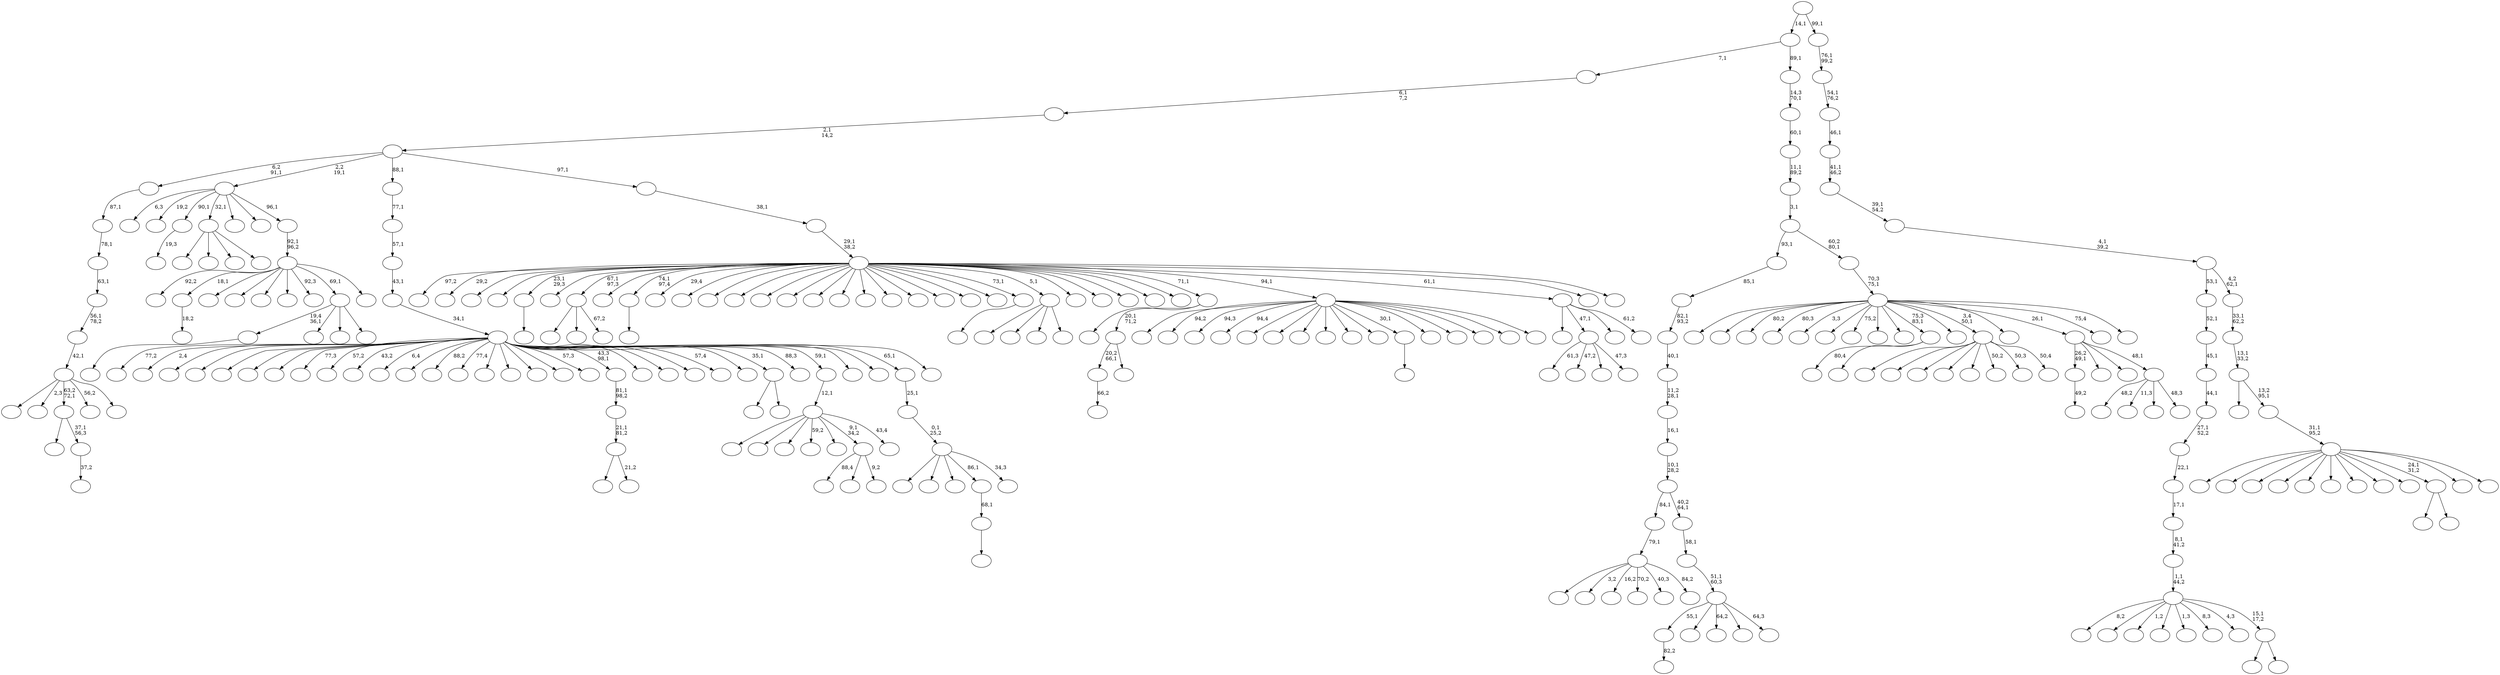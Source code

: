 digraph T {
	300 [label=""]
	299 [label=""]
	298 [label=""]
	297 [label=""]
	296 [label=""]
	295 [label=""]
	294 [label=""]
	293 [label=""]
	292 [label=""]
	291 [label=""]
	290 [label=""]
	289 [label=""]
	288 [label=""]
	287 [label=""]
	286 [label=""]
	285 [label=""]
	284 [label=""]
	283 [label=""]
	282 [label=""]
	281 [label=""]
	280 [label=""]
	279 [label=""]
	278 [label=""]
	277 [label=""]
	276 [label=""]
	275 [label=""]
	274 [label=""]
	273 [label=""]
	272 [label=""]
	271 [label=""]
	270 [label=""]
	269 [label=""]
	268 [label=""]
	267 [label=""]
	266 [label=""]
	265 [label=""]
	264 [label=""]
	263 [label=""]
	262 [label=""]
	261 [label=""]
	260 [label=""]
	259 [label=""]
	258 [label=""]
	257 [label=""]
	256 [label=""]
	255 [label=""]
	254 [label=""]
	253 [label=""]
	252 [label=""]
	251 [label=""]
	250 [label=""]
	249 [label=""]
	248 [label=""]
	247 [label=""]
	246 [label=""]
	245 [label=""]
	244 [label=""]
	243 [label=""]
	242 [label=""]
	241 [label=""]
	240 [label=""]
	239 [label=""]
	238 [label=""]
	237 [label=""]
	236 [label=""]
	235 [label=""]
	234 [label=""]
	233 [label=""]
	232 [label=""]
	231 [label=""]
	230 [label=""]
	229 [label=""]
	228 [label=""]
	227 [label=""]
	226 [label=""]
	225 [label=""]
	224 [label=""]
	223 [label=""]
	222 [label=""]
	221 [label=""]
	220 [label=""]
	219 [label=""]
	218 [label=""]
	217 [label=""]
	216 [label=""]
	215 [label=""]
	214 [label=""]
	213 [label=""]
	212 [label=""]
	211 [label=""]
	210 [label=""]
	209 [label=""]
	208 [label=""]
	207 [label=""]
	206 [label=""]
	205 [label=""]
	204 [label=""]
	203 [label=""]
	202 [label=""]
	201 [label=""]
	200 [label=""]
	199 [label=""]
	198 [label=""]
	197 [label=""]
	196 [label=""]
	195 [label=""]
	194 [label=""]
	193 [label=""]
	192 [label=""]
	191 [label=""]
	190 [label=""]
	189 [label=""]
	188 [label=""]
	187 [label=""]
	186 [label=""]
	185 [label=""]
	184 [label=""]
	183 [label=""]
	182 [label=""]
	181 [label=""]
	180 [label=""]
	179 [label=""]
	178 [label=""]
	177 [label=""]
	176 [label=""]
	175 [label=""]
	174 [label=""]
	173 [label=""]
	172 [label=""]
	171 [label=""]
	170 [label=""]
	169 [label=""]
	168 [label=""]
	167 [label=""]
	166 [label=""]
	165 [label=""]
	164 [label=""]
	163 [label=""]
	162 [label=""]
	161 [label=""]
	160 [label=""]
	159 [label=""]
	158 [label=""]
	157 [label=""]
	156 [label=""]
	155 [label=""]
	154 [label=""]
	153 [label=""]
	152 [label=""]
	151 [label=""]
	150 [label=""]
	149 [label=""]
	148 [label=""]
	147 [label=""]
	146 [label=""]
	145 [label=""]
	144 [label=""]
	143 [label=""]
	142 [label=""]
	141 [label=""]
	140 [label=""]
	139 [label=""]
	138 [label=""]
	137 [label=""]
	136 [label=""]
	135 [label=""]
	134 [label=""]
	133 [label=""]
	132 [label=""]
	131 [label=""]
	130 [label=""]
	129 [label=""]
	128 [label=""]
	127 [label=""]
	126 [label=""]
	125 [label=""]
	124 [label=""]
	123 [label=""]
	122 [label=""]
	121 [label=""]
	120 [label=""]
	119 [label=""]
	118 [label=""]
	117 [label=""]
	116 [label=""]
	115 [label=""]
	114 [label=""]
	113 [label=""]
	112 [label=""]
	111 [label=""]
	110 [label=""]
	109 [label=""]
	108 [label=""]
	107 [label=""]
	106 [label=""]
	105 [label=""]
	104 [label=""]
	103 [label=""]
	102 [label=""]
	101 [label=""]
	100 [label=""]
	99 [label=""]
	98 [label=""]
	97 [label=""]
	96 [label=""]
	95 [label=""]
	94 [label=""]
	93 [label=""]
	92 [label=""]
	91 [label=""]
	90 [label=""]
	89 [label=""]
	88 [label=""]
	87 [label=""]
	86 [label=""]
	85 [label=""]
	84 [label=""]
	83 [label=""]
	82 [label=""]
	81 [label=""]
	80 [label=""]
	79 [label=""]
	78 [label=""]
	77 [label=""]
	76 [label=""]
	75 [label=""]
	74 [label=""]
	73 [label=""]
	72 [label=""]
	71 [label=""]
	70 [label=""]
	69 [label=""]
	68 [label=""]
	67 [label=""]
	66 [label=""]
	65 [label=""]
	64 [label=""]
	63 [label=""]
	62 [label=""]
	61 [label=""]
	60 [label=""]
	59 [label=""]
	58 [label=""]
	57 [label=""]
	56 [label=""]
	55 [label=""]
	54 [label=""]
	53 [label=""]
	52 [label=""]
	51 [label=""]
	50 [label=""]
	49 [label=""]
	48 [label=""]
	47 [label=""]
	46 [label=""]
	45 [label=""]
	44 [label=""]
	43 [label=""]
	42 [label=""]
	41 [label=""]
	40 [label=""]
	39 [label=""]
	38 [label=""]
	37 [label=""]
	36 [label=""]
	35 [label=""]
	34 [label=""]
	33 [label=""]
	32 [label=""]
	31 [label=""]
	30 [label=""]
	29 [label=""]
	28 [label=""]
	27 [label=""]
	26 [label=""]
	25 [label=""]
	24 [label=""]
	23 [label=""]
	22 [label=""]
	21 [label=""]
	20 [label=""]
	19 [label=""]
	18 [label=""]
	17 [label=""]
	16 [label=""]
	15 [label=""]
	14 [label=""]
	13 [label=""]
	12 [label=""]
	11 [label=""]
	10 [label=""]
	9 [label=""]
	8 [label=""]
	7 [label=""]
	6 [label=""]
	5 [label=""]
	4 [label=""]
	3 [label=""]
	2 [label=""]
	1 [label=""]
	0 [label=""]
	279 -> 280 [label=""]
	272 -> 273 [label="49,2"]
	270 -> 271 [label="18,2"]
	266 -> 267 [label="82,2"]
	255 -> 275 [label=""]
	255 -> 259 [label=""]
	255 -> 256 [label="67,2"]
	241 -> 242 [label=""]
	231 -> 232 [label=""]
	215 -> 216 [label=""]
	187 -> 188 [label="66,2"]
	172 -> 173 [label="19,3"]
	167 -> 168 [label=""]
	165 -> 277 [label=""]
	165 -> 166 [label="21,2"]
	164 -> 165 [label="21,1\n81,2"]
	163 -> 164 [label="81,1\n98,2"]
	159 -> 262 [label=""]
	159 -> 189 [label=""]
	159 -> 181 [label=""]
	159 -> 160 [label=""]
	156 -> 282 [label=""]
	156 -> 257 [label=""]
	156 -> 196 [label=""]
	156 -> 157 [label=""]
	145 -> 146 [label="37,2"]
	144 -> 300 [label=""]
	144 -> 145 [label="37,1\n56,3"]
	128 -> 187 [label="20,2\n66,1"]
	128 -> 129 [label=""]
	127 -> 158 [label=""]
	127 -> 128 [label="20,1\n71,2"]
	121 -> 269 [label=""]
	121 -> 122 [label=""]
	117 -> 221 [label="80,4"]
	117 -> 118 [label=""]
	112 -> 297 [label=""]
	112 -> 249 [label="3,2"]
	112 -> 219 [label="16,2"]
	112 -> 218 [label="70,2"]
	112 -> 137 [label="40,3"]
	112 -> 113 [label="84,2"]
	111 -> 112 [label="79,1"]
	109 -> 281 [label="88,4"]
	109 -> 253 [label=""]
	109 -> 110 [label="9,2"]
	107 -> 293 [label="61,3"]
	107 -> 289 [label="47,2"]
	107 -> 115 [label=""]
	107 -> 108 [label="47,3"]
	103 -> 231 [label="19,4\n36,1"]
	103 -> 211 [label=""]
	103 -> 161 [label=""]
	103 -> 104 [label=""]
	96 -> 223 [label=""]
	96 -> 200 [label="2,3"]
	96 -> 144 [label="63,2\n72,1"]
	96 -> 131 [label="56,2"]
	96 -> 97 [label=""]
	95 -> 96 [label="42,1"]
	94 -> 95 [label="56,1\n78,2"]
	93 -> 94 [label="63,1"]
	92 -> 93 [label="78,1"]
	91 -> 92 [label="87,1"]
	89 -> 291 [label=""]
	89 -> 268 [label=""]
	89 -> 237 [label=""]
	89 -> 233 [label=""]
	89 -> 212 [label=""]
	89 -> 175 [label="50,2"]
	89 -> 119 [label="50,3"]
	89 -> 90 [label="50,4"]
	87 -> 266 [label="55,1"]
	87 -> 224 [label=""]
	87 -> 185 [label="64,2"]
	87 -> 150 [label=""]
	87 -> 88 [label="64,3"]
	86 -> 87 [label="51,1\n60,3"]
	85 -> 86 [label="58,1"]
	84 -> 111 [label="84,1"]
	84 -> 85 [label="40,2\n64,1"]
	83 -> 84 [label="10,1\n28,2"]
	82 -> 83 [label="16,1"]
	81 -> 82 [label="11,2\n28,1"]
	80 -> 81 [label="40,1"]
	79 -> 80 [label="82,1\n93,2"]
	78 -> 79 [label="85,1"]
	76 -> 263 [label=""]
	76 -> 236 [label=""]
	76 -> 204 [label=""]
	76 -> 141 [label="59,2"]
	76 -> 116 [label=""]
	76 -> 109 [label="9,1\n34,2"]
	76 -> 77 [label="43,4"]
	75 -> 76 [label="12,1"]
	73 -> 74 [label=""]
	72 -> 73 [label="68,1"]
	69 -> 285 [label=""]
	69 -> 265 [label="94,2"]
	69 -> 264 [label="94,3"]
	69 -> 261 [label="94,4"]
	69 -> 251 [label=""]
	69 -> 248 [label=""]
	69 -> 246 [label=""]
	69 -> 243 [label=""]
	69 -> 227 [label=""]
	69 -> 222 [label=""]
	69 -> 215 [label="30,1"]
	69 -> 190 [label=""]
	69 -> 136 [label=""]
	69 -> 120 [label=""]
	69 -> 101 [label=""]
	69 -> 70 [label=""]
	63 -> 274 [label="48,2"]
	63 -> 228 [label="11,3"]
	63 -> 149 [label=""]
	63 -> 64 [label="48,3"]
	62 -> 272 [label="26,2\n49,1"]
	62 -> 195 [label=""]
	62 -> 178 [label=""]
	62 -> 63 [label="48,1"]
	60 -> 278 [label="92,2"]
	60 -> 270 [label="18,1"]
	60 -> 214 [label=""]
	60 -> 209 [label=""]
	60 -> 183 [label=""]
	60 -> 152 [label=""]
	60 -> 134 [label="92,3"]
	60 -> 103 [label="69,1"]
	60 -> 61 [label=""]
	59 -> 60 [label="92,1\n96,2"]
	58 -> 199 [label="6,3"]
	58 -> 197 [label="19,2"]
	58 -> 172 [label="90,1"]
	58 -> 156 [label="32,1"]
	58 -> 148 [label=""]
	58 -> 123 [label=""]
	58 -> 59 [label="96,1"]
	56 -> 194 [label=""]
	56 -> 162 [label=""]
	56 -> 126 [label=""]
	56 -> 72 [label="86,1"]
	56 -> 57 [label="34,3"]
	55 -> 56 [label="0,1\n25,2"]
	54 -> 55 [label="25,1"]
	52 -> 205 [label=""]
	52 -> 53 [label=""]
	51 -> 283 [label="8,2"]
	51 -> 252 [label=""]
	51 -> 229 [label="1,2"]
	51 -> 213 [label=""]
	51 -> 143 [label="1,3"]
	51 -> 105 [label="8,3"]
	51 -> 100 [label="4,3"]
	51 -> 52 [label="15,1\n17,2"]
	50 -> 51 [label="1,1\n44,2"]
	49 -> 50 [label="8,1\n41,2"]
	48 -> 49 [label="17,1"]
	47 -> 48 [label="22,1"]
	46 -> 47 [label="27,1\n52,2"]
	45 -> 46 [label="44,1"]
	44 -> 45 [label="45,1"]
	43 -> 44 [label="52,1"]
	41 -> 124 [label=""]
	41 -> 107 [label="47,1"]
	41 -> 106 [label=""]
	41 -> 42 [label="61,2"]
	39 -> 299 [label="77,2"]
	39 -> 298 [label="2,4"]
	39 -> 296 [label=""]
	39 -> 295 [label=""]
	39 -> 294 [label=""]
	39 -> 290 [label=""]
	39 -> 286 [label=""]
	39 -> 245 [label="77,3"]
	39 -> 244 [label="57,2"]
	39 -> 220 [label="43,2"]
	39 -> 206 [label="6,4"]
	39 -> 202 [label=""]
	39 -> 201 [label="88,2"]
	39 -> 193 [label="77,4"]
	39 -> 186 [label=""]
	39 -> 180 [label=""]
	39 -> 177 [label=""]
	39 -> 176 [label=""]
	39 -> 170 [label="57,3"]
	39 -> 163 [label="43,3\n98,1"]
	39 -> 147 [label=""]
	39 -> 140 [label=""]
	39 -> 133 [label=""]
	39 -> 132 [label="57,4"]
	39 -> 130 [label=""]
	39 -> 121 [label="35,1"]
	39 -> 114 [label="88,3"]
	39 -> 75 [label="59,1"]
	39 -> 71 [label=""]
	39 -> 68 [label=""]
	39 -> 54 [label="65,1"]
	39 -> 40 [label=""]
	38 -> 39 [label="34,1"]
	37 -> 38 [label="43,1"]
	36 -> 37 [label="57,1"]
	35 -> 36 [label="77,1"]
	32 -> 225 [label=""]
	32 -> 33 [label=""]
	29 -> 292 [label="97,2"]
	29 -> 288 [label="29,2"]
	29 -> 287 [label=""]
	29 -> 284 [label=""]
	29 -> 279 [label="23,1\n29,3"]
	29 -> 276 [label=""]
	29 -> 255 [label="67,1\n97,3"]
	29 -> 250 [label=""]
	29 -> 241 [label="74,1\n97,4"]
	29 -> 238 [label="29,4"]
	29 -> 235 [label=""]
	29 -> 230 [label=""]
	29 -> 217 [label=""]
	29 -> 208 [label=""]
	29 -> 207 [label=""]
	29 -> 198 [label=""]
	29 -> 192 [label=""]
	29 -> 184 [label=""]
	29 -> 182 [label=""]
	29 -> 179 [label=""]
	29 -> 174 [label=""]
	29 -> 171 [label=""]
	29 -> 169 [label=""]
	29 -> 167 [label="73,1"]
	29 -> 159 [label="5,1"]
	29 -> 154 [label=""]
	29 -> 153 [label=""]
	29 -> 142 [label=""]
	29 -> 139 [label=""]
	29 -> 138 [label=""]
	29 -> 127 [label="71,1"]
	29 -> 69 [label="94,1"]
	29 -> 41 [label="61,1"]
	29 -> 31 [label=""]
	29 -> 30 [label=""]
	28 -> 29 [label="29,1\n38,2"]
	27 -> 28 [label="38,1"]
	26 -> 91 [label="6,2\n91,1"]
	26 -> 58 [label="2,2\n19,1"]
	26 -> 35 [label="88,1"]
	26 -> 27 [label="97,1"]
	25 -> 26 [label="2,1\n14,2"]
	24 -> 25 [label="6,1\n7,2"]
	21 -> 258 [label=""]
	21 -> 254 [label=""]
	21 -> 247 [label="80,2"]
	21 -> 239 [label="80,3"]
	21 -> 234 [label="3,3"]
	21 -> 203 [label=""]
	21 -> 155 [label="75,2"]
	21 -> 135 [label=""]
	21 -> 125 [label=""]
	21 -> 117 [label="75,3\n83,1"]
	21 -> 98 [label=""]
	21 -> 89 [label="3,4\n50,1"]
	21 -> 65 [label=""]
	21 -> 62 [label="26,1"]
	21 -> 34 [label="75,4"]
	21 -> 22 [label=""]
	20 -> 21 [label="70,3\n75,1"]
	19 -> 78 [label="93,1"]
	19 -> 20 [label="60,2\n80,1"]
	18 -> 19 [label="3,1"]
	17 -> 18 [label="11,1\n89,2"]
	16 -> 17 [label="60,1"]
	15 -> 16 [label="14,3\n70,1"]
	14 -> 24 [label="7,1"]
	14 -> 15 [label="89,1"]
	12 -> 260 [label=""]
	12 -> 240 [label=""]
	12 -> 226 [label=""]
	12 -> 210 [label=""]
	12 -> 191 [label=""]
	12 -> 151 [label=""]
	12 -> 99 [label=""]
	12 -> 67 [label=""]
	12 -> 66 [label=""]
	12 -> 32 [label="24,1\n31,2"]
	12 -> 23 [label=""]
	12 -> 13 [label=""]
	11 -> 12 [label="31,1\n95,2"]
	10 -> 102 [label=""]
	10 -> 11 [label="13,2\n95,1"]
	9 -> 10 [label="13,1\n33,2"]
	8 -> 9 [label="33,1\n62,2"]
	7 -> 43 [label="53,1"]
	7 -> 8 [label="4,2\n62,1"]
	6 -> 7 [label="4,1\n39,2"]
	5 -> 6 [label="39,1\n54,2"]
	4 -> 5 [label="41,1\n46,2"]
	3 -> 4 [label="46,1"]
	2 -> 3 [label="54,1\n76,2"]
	1 -> 2 [label="76,1\n99,2"]
	0 -> 14 [label="14,1"]
	0 -> 1 [label="99,1"]
}
